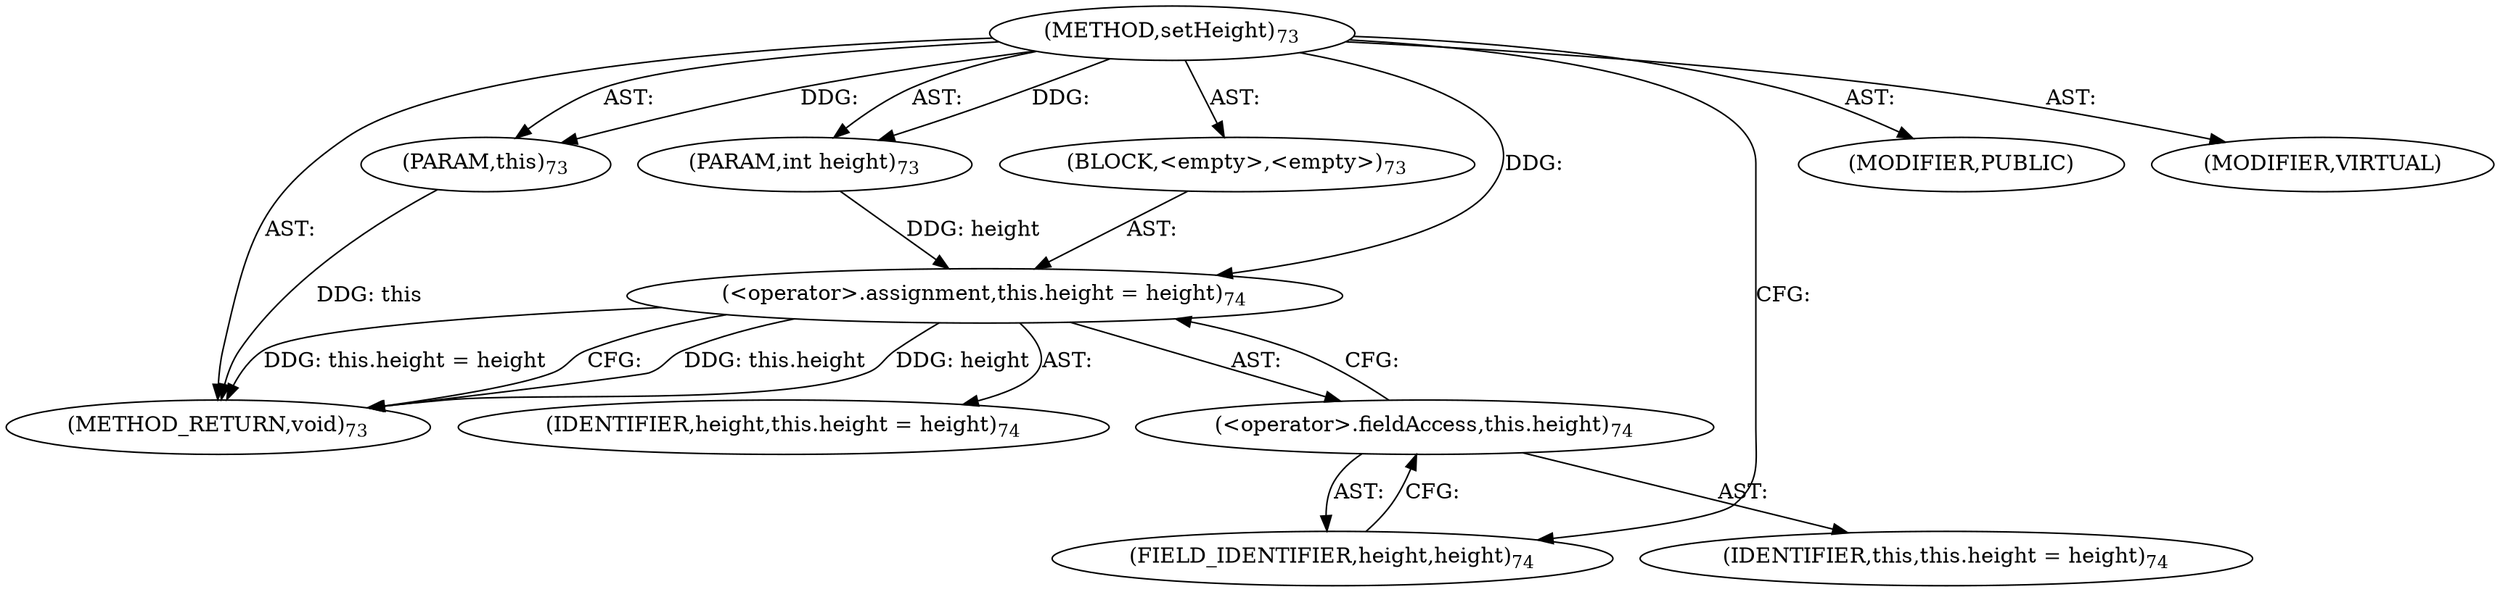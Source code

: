 digraph "setHeight" {  
"111669149697" [label = <(METHOD,setHeight)<SUB>73</SUB>> ]
"115964116993" [label = <(PARAM,this)<SUB>73</SUB>> ]
"115964116997" [label = <(PARAM,int height)<SUB>73</SUB>> ]
"25769803777" [label = <(BLOCK,&lt;empty&gt;,&lt;empty&gt;)<SUB>73</SUB>> ]
"30064771074" [label = <(&lt;operator&gt;.assignment,this.height = height)<SUB>74</SUB>> ]
"30064771075" [label = <(&lt;operator&gt;.fieldAccess,this.height)<SUB>74</SUB>> ]
"68719476737" [label = <(IDENTIFIER,this,this.height = height)<SUB>74</SUB>> ]
"55834574849" [label = <(FIELD_IDENTIFIER,height,height)<SUB>74</SUB>> ]
"68719476741" [label = <(IDENTIFIER,height,this.height = height)<SUB>74</SUB>> ]
"133143986183" [label = <(MODIFIER,PUBLIC)> ]
"133143986184" [label = <(MODIFIER,VIRTUAL)> ]
"128849018881" [label = <(METHOD_RETURN,void)<SUB>73</SUB>> ]
  "111669149697" -> "115964116993"  [ label = "AST: "] 
  "111669149697" -> "115964116997"  [ label = "AST: "] 
  "111669149697" -> "25769803777"  [ label = "AST: "] 
  "111669149697" -> "133143986183"  [ label = "AST: "] 
  "111669149697" -> "133143986184"  [ label = "AST: "] 
  "111669149697" -> "128849018881"  [ label = "AST: "] 
  "25769803777" -> "30064771074"  [ label = "AST: "] 
  "30064771074" -> "30064771075"  [ label = "AST: "] 
  "30064771074" -> "68719476741"  [ label = "AST: "] 
  "30064771075" -> "68719476737"  [ label = "AST: "] 
  "30064771075" -> "55834574849"  [ label = "AST: "] 
  "30064771074" -> "128849018881"  [ label = "CFG: "] 
  "30064771075" -> "30064771074"  [ label = "CFG: "] 
  "55834574849" -> "30064771075"  [ label = "CFG: "] 
  "111669149697" -> "55834574849"  [ label = "CFG: "] 
  "115964116993" -> "128849018881"  [ label = "DDG: this"] 
  "30064771074" -> "128849018881"  [ label = "DDG: this.height"] 
  "30064771074" -> "128849018881"  [ label = "DDG: height"] 
  "30064771074" -> "128849018881"  [ label = "DDG: this.height = height"] 
  "111669149697" -> "115964116993"  [ label = "DDG: "] 
  "111669149697" -> "115964116997"  [ label = "DDG: "] 
  "115964116997" -> "30064771074"  [ label = "DDG: height"] 
  "111669149697" -> "30064771074"  [ label = "DDG: "] 
}
